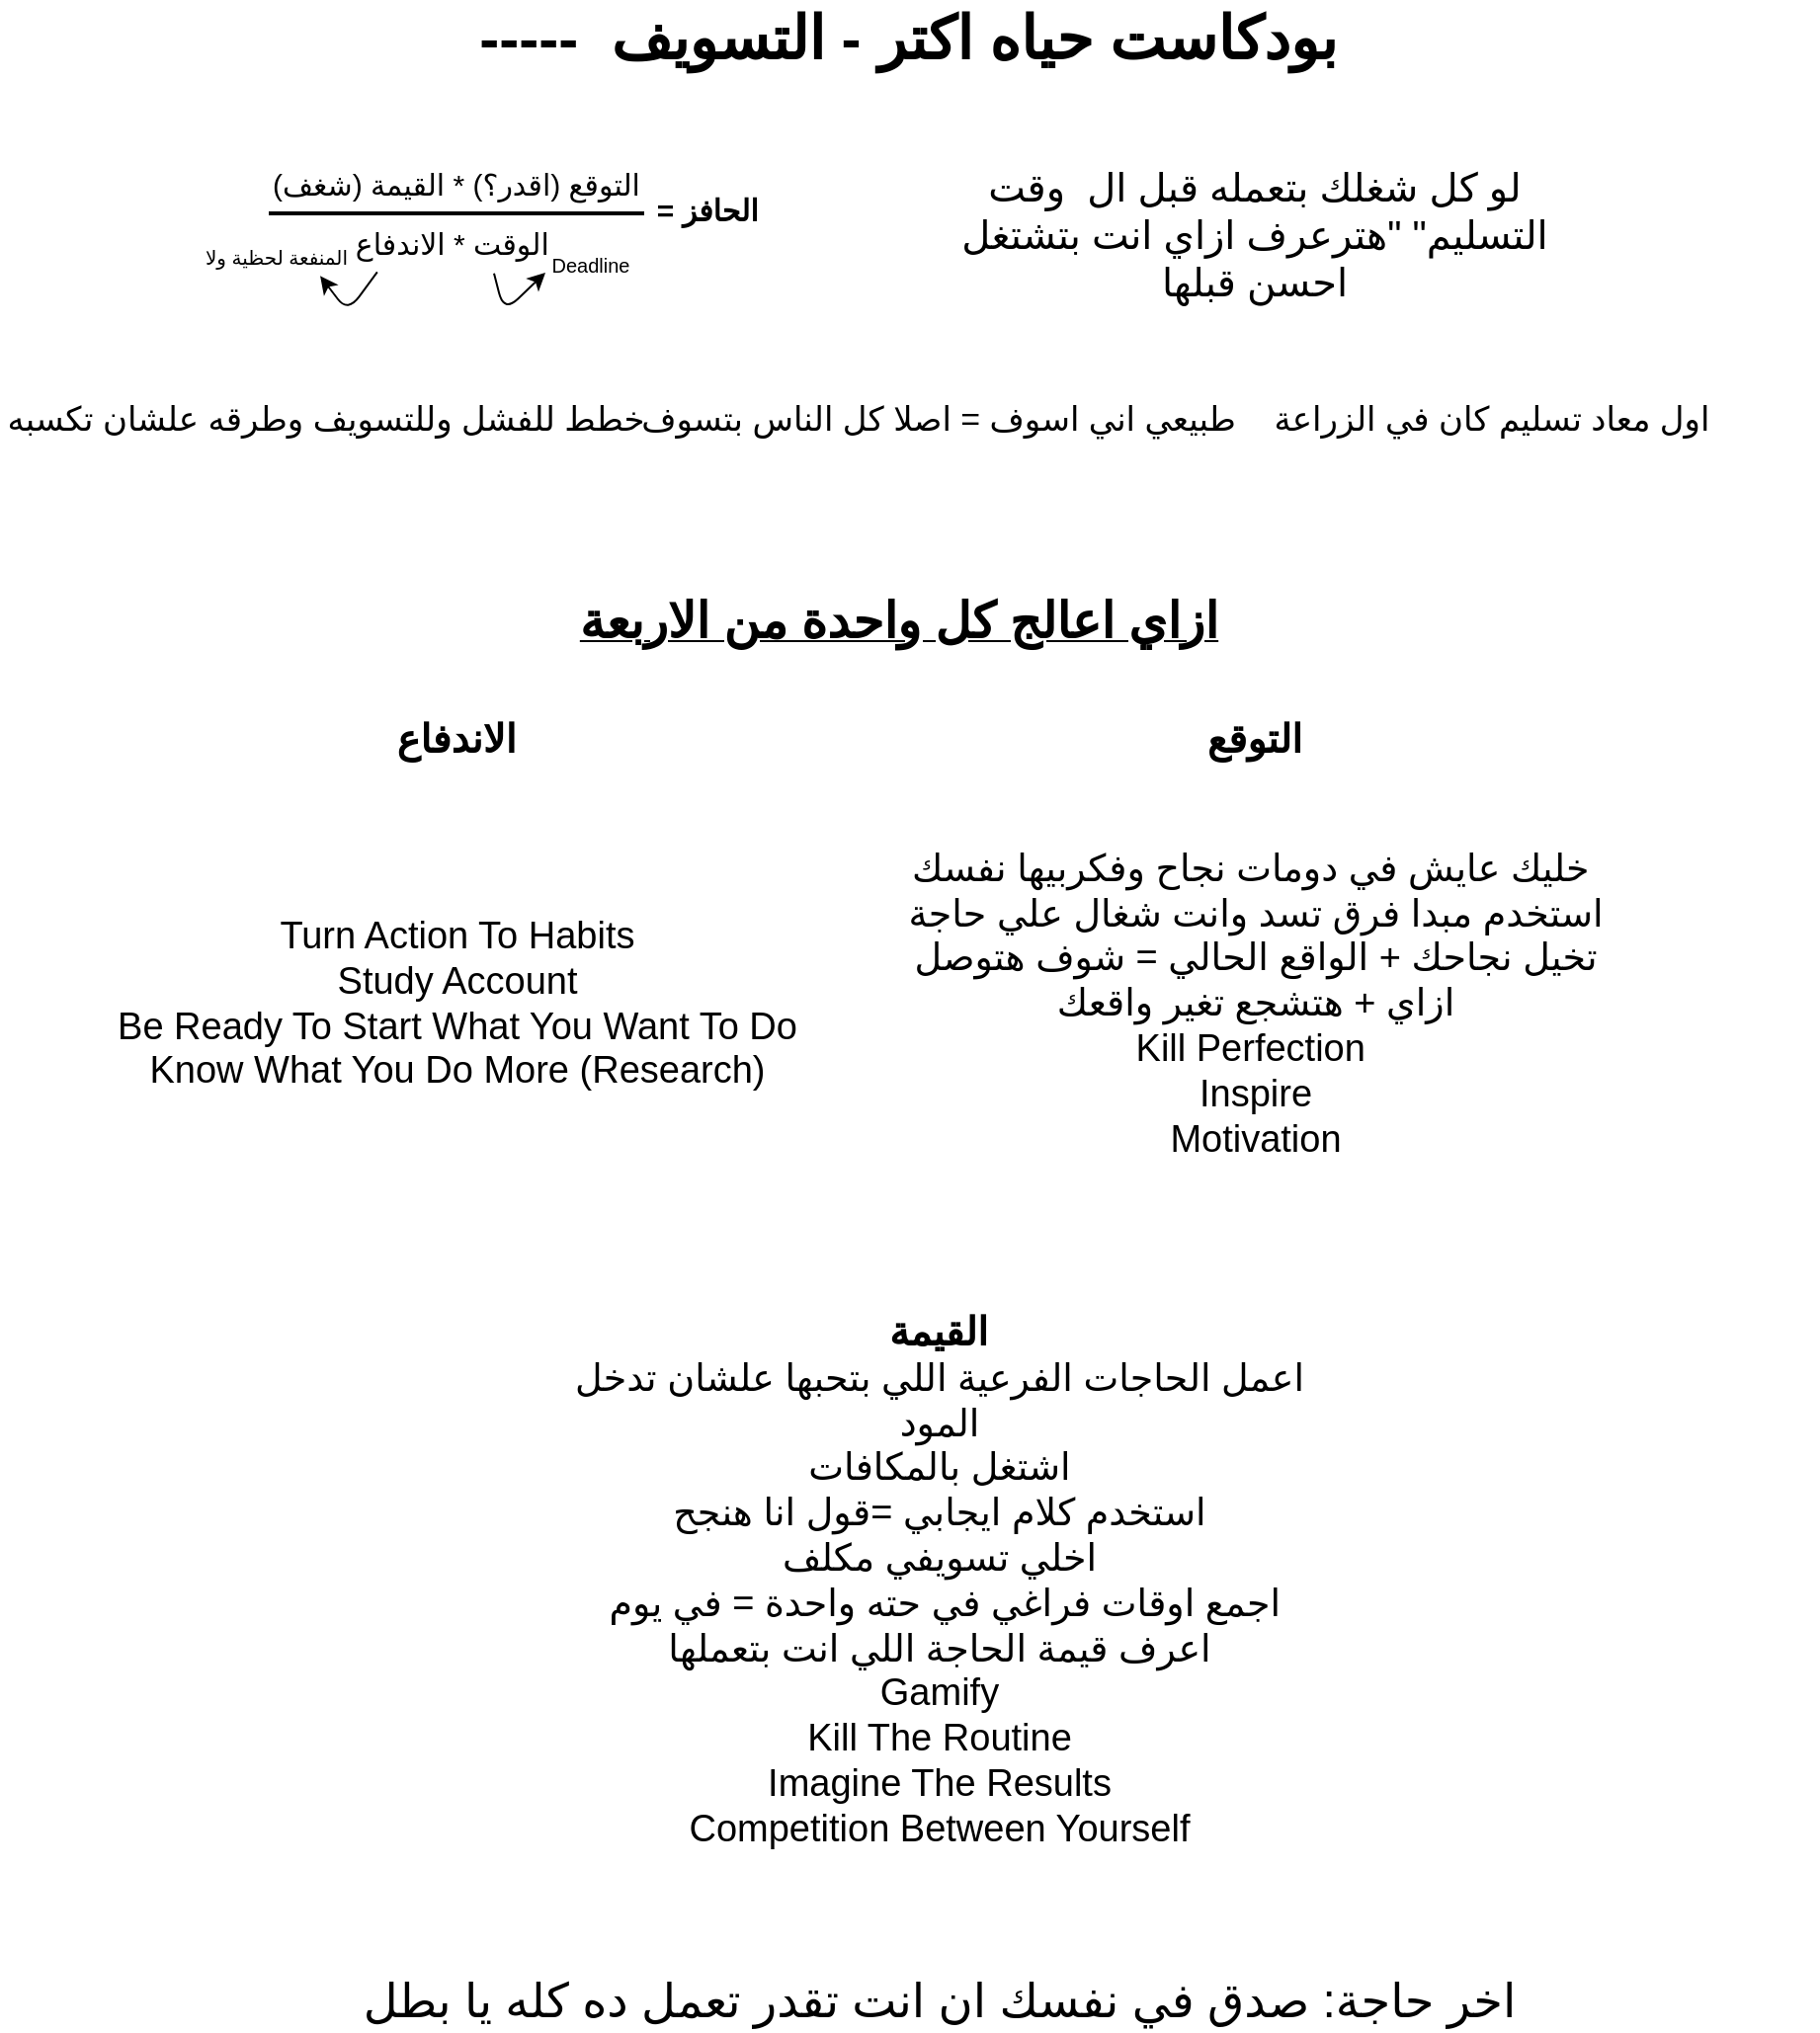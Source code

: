 <mxfile version="16.0.0" type="github"><diagram id="FuB94w1wxTKwmmna0Lcv" name="Page-1"><mxGraphModel dx="979" dy="325" grid="0" gridSize="10" guides="1" tooltips="1" connect="1" arrows="1" fold="1" page="0" pageScale="1" pageWidth="850" pageHeight="1100" background="none" math="0" shadow="0"><root><mxCell id="0"/><mxCell id="1" parent="0"/><mxCell id="dPRUDipxpzmfQ3-VgYIL-17" value="&lt;font style=&quot;font-size: 20px&quot;&gt;الاندفاع&lt;/font&gt;" style="text;html=1;strokeColor=none;fillColor=none;align=center;verticalAlign=middle;whiteSpace=wrap;rounded=0;fontSize=20;fontStyle=1" parent="1" vertex="1"><mxGeometry x="191.25" y="400" width="60" height="30" as="geometry"/></mxCell><mxCell id="dPRUDipxpzmfQ3-VgYIL-19" value="&lt;span style=&quot;font-size: 19px&quot;&gt;Turn Action To Habits&lt;/span&gt;&lt;br&gt;&lt;span style=&quot;font-size: 19px&quot;&gt;Study Account&lt;/span&gt;&lt;br&gt;&lt;span style=&quot;font-size: 19px&quot;&gt;Be Ready To Start What You Want To Do&lt;/span&gt;&lt;br&gt;&lt;span style=&quot;font-size: 19px&quot;&gt;Know What You Do More (Research)&lt;/span&gt;" style="text;html=1;strokeColor=none;fillColor=none;align=center;verticalAlign=middle;whiteSpace=wrap;rounded=0;fontSize=9;" parent="1" vertex="1"><mxGeometry x="30" y="470" width="382.5" height="160" as="geometry"/></mxCell><mxCell id="dPRUDipxpzmfQ3-VgYIL-21" value="&lt;span style=&quot;font-size: 20px;&quot;&gt;لو كل شغلك بتعمله قبل ال&amp;nbsp; وقت التسليم&quot; &quot;هترعرف ازاي انت بتشتغل احسن قبلها&lt;/span&gt;" style="text;html=1;strokeColor=none;fillColor=none;align=center;verticalAlign=middle;whiteSpace=wrap;rounded=0;fontSize=20;" parent="1" vertex="1"><mxGeometry x="460" y="145" width="330" height="30" as="geometry"/></mxCell><mxCell id="dPRUDipxpzmfQ3-VgYIL-24" value="" style="group" parent="1" vertex="1" connectable="0"><mxGeometry x="80" y="120" width="296" height="80" as="geometry"/></mxCell><mxCell id="dPRUDipxpzmfQ3-VgYIL-2" value="" style="endArrow=none;html=1;strokeWidth=2;rounded=1;strokeColor=default;entryX=0;entryY=0.567;entryDx=0;entryDy=0;entryPerimeter=0;" parent="dPRUDipxpzmfQ3-VgYIL-24" target="dPRUDipxpzmfQ3-VgYIL-3" edge="1"><mxGeometry width="50" height="50" relative="1" as="geometry"><mxPoint x="46" y="30" as="sourcePoint"/><mxPoint x="226" y="30" as="targetPoint"/></mxGeometry></mxCell><mxCell id="dPRUDipxpzmfQ3-VgYIL-3" value="&lt;font style=&quot;font-size: 15px&quot;&gt;&lt;b&gt;&amp;nbsp;= الحافز&lt;/b&gt;&lt;/font&gt;" style="text;html=1;strokeColor=none;fillColor=none;align=center;verticalAlign=middle;whiteSpace=wrap;rounded=0;strokeWidth=1;" parent="dPRUDipxpzmfQ3-VgYIL-24" vertex="1"><mxGeometry x="236" y="13" width="60" height="30" as="geometry"/></mxCell><mxCell id="dPRUDipxpzmfQ3-VgYIL-4" value="(التوقع (اقدر؟) * القيمة (شغف" style="text;html=1;strokeColor=none;fillColor=none;align=center;verticalAlign=middle;whiteSpace=wrap;rounded=0;fontSize=15;" parent="dPRUDipxpzmfQ3-VgYIL-24" vertex="1"><mxGeometry x="46" width="190" height="30" as="geometry"/></mxCell><mxCell id="dPRUDipxpzmfQ3-VgYIL-10" style="edgeStyle=none;rounded=1;orthogonalLoop=1;jettySize=auto;html=1;fontSize=19;strokeColor=default;strokeWidth=1;exitX=0.289;exitY=0.989;exitDx=0;exitDy=0;exitPerimeter=0;entryX=0.137;entryY=1.056;entryDx=0;entryDy=0;entryPerimeter=0;" parent="dPRUDipxpzmfQ3-VgYIL-24" source="dPRUDipxpzmfQ3-VgYIL-8" target="dPRUDipxpzmfQ3-VgYIL-8" edge="1"><mxGeometry relative="1" as="geometry"><mxPoint x="66" y="70" as="targetPoint"/><Array as="points"><mxPoint x="86" y="80"/></Array></mxGeometry></mxCell><mxCell id="dPRUDipxpzmfQ3-VgYIL-8" value="الوقت * الاندفاع&amp;nbsp;" style="text;html=1;strokeColor=none;fillColor=none;align=center;verticalAlign=middle;whiteSpace=wrap;rounded=0;fontSize=15;" parent="dPRUDipxpzmfQ3-VgYIL-24" vertex="1"><mxGeometry x="46" y="30" width="190" height="30" as="geometry"/></mxCell><mxCell id="dPRUDipxpzmfQ3-VgYIL-12" style="edgeStyle=none;rounded=1;orthogonalLoop=1;jettySize=auto;html=1;fontSize=19;strokeColor=default;strokeWidth=1;exitX=0.6;exitY=1.011;exitDx=0;exitDy=0;exitPerimeter=0;" parent="dPRUDipxpzmfQ3-VgYIL-24" source="dPRUDipxpzmfQ3-VgYIL-8" edge="1"><mxGeometry relative="1" as="geometry"><mxPoint x="186" y="60" as="targetPoint"/><mxPoint x="164.88" y="60" as="sourcePoint"/><Array as="points"><mxPoint x="165" y="80"/></Array></mxGeometry></mxCell><mxCell id="dPRUDipxpzmfQ3-VgYIL-13" value="&lt;font style=&quot;font-size: 10px;&quot;&gt;Deadline&lt;/font&gt;" style="text;html=1;strokeColor=none;fillColor=none;align=center;verticalAlign=middle;whiteSpace=wrap;rounded=0;fontSize=10;" parent="dPRUDipxpzmfQ3-VgYIL-24" vertex="1"><mxGeometry x="179" y="41" width="60" height="30" as="geometry"/></mxCell><mxCell id="dPRUDipxpzmfQ3-VgYIL-16" value="&lt;font size=&quot;1&quot;&gt;المنفعة لحظية ولا&lt;/font&gt;" style="text;html=1;strokeColor=none;fillColor=none;align=center;verticalAlign=middle;whiteSpace=wrap;rounded=0;fontSize=19;" parent="dPRUDipxpzmfQ3-VgYIL-24" vertex="1"><mxGeometry y="35" width="100" height="30" as="geometry"/></mxCell><mxCell id="dPRUDipxpzmfQ3-VgYIL-26" value="&lt;span style=&quot;font-size: 17px;&quot;&gt;اول معاد تسليم كان في الزراعة&lt;/span&gt;" style="text;html=1;strokeColor=none;fillColor=none;align=center;verticalAlign=middle;whiteSpace=wrap;rounded=0;fontSize=17;" parent="1" vertex="1"><mxGeometry x="580" y="240" width="330" height="30" as="geometry"/></mxCell><mxCell id="dPRUDipxpzmfQ3-VgYIL-27" value="&lt;span style=&quot;font-size: 17px&quot;&gt;طبيعي اني اسوف = اصلا كل الناس بتسوف&lt;/span&gt;" style="text;html=1;strokeColor=none;fillColor=none;align=center;verticalAlign=middle;whiteSpace=wrap;rounded=0;fontSize=17;" parent="1" vertex="1"><mxGeometry x="300" y="240" width="330" height="30" as="geometry"/></mxCell><mxCell id="dPRUDipxpzmfQ3-VgYIL-29" value="&lt;span style=&quot;font-size: 17px&quot;&gt;خطط للفشل وللتسويف وطرقه علشان تكسبه&lt;/span&gt;" style="text;html=1;strokeColor=none;fillColor=none;align=center;verticalAlign=middle;whiteSpace=wrap;rounded=0;fontSize=17;" parent="1" vertex="1"><mxGeometry x="-10" y="240" width="330" height="30" as="geometry"/></mxCell><mxCell id="dPRUDipxpzmfQ3-VgYIL-30" value="&lt;font style=&quot;font-size: 25px&quot;&gt;ازاي اعالج كل واحدة من الاربعة&lt;/font&gt;" style="text;html=1;strokeColor=none;fillColor=none;align=center;verticalAlign=middle;whiteSpace=wrap;rounded=0;fontSize=17;fontStyle=5" parent="1" vertex="1"><mxGeometry x="280" y="340" width="330" height="30" as="geometry"/></mxCell><mxCell id="dPRUDipxpzmfQ3-VgYIL-31" value="&lt;span style=&quot;font-size: 30px ; font-weight: 700 ; text-align: left&quot;&gt;&amp;nbsp;-----&amp;nbsp; بودكاست حياه اكتر - التسويف&lt;/span&gt;" style="text;html=1;align=center;verticalAlign=middle;resizable=0;points=[];autosize=1;strokeColor=none;fillColor=none;fontSize=25;" parent="1" vertex="1"><mxGeometry x="255" y="43" width="380" height="35" as="geometry"/></mxCell><mxCell id="dPRUDipxpzmfQ3-VgYIL-41" value="&lt;span style=&quot;font-size: 19px&quot;&gt;خليك عايش في دومات نجاح وفكربيها نفسك&amp;nbsp;&lt;br&gt;استخدم مبدا فرق تسد وانت شغال علي حاجة&lt;br&gt;تخيل نجاحك + الواقع الحالي = شوف هتوصل ازاي + هتشجع تغير واقعك&lt;br&gt;Kill Perfection&amp;nbsp;&lt;br&gt;Inspire&lt;br&gt;Motivation&lt;br&gt;&lt;/span&gt;" style="text;html=1;strokeColor=none;fillColor=none;align=center;verticalAlign=middle;whiteSpace=wrap;rounded=0;fontSize=9;" parent="1" vertex="1"><mxGeometry x="433.75" y="455" width="382.5" height="190" as="geometry"/></mxCell><mxCell id="dPRUDipxpzmfQ3-VgYIL-42" value="التوقع" style="text;html=1;strokeColor=none;fillColor=none;align=center;verticalAlign=middle;whiteSpace=wrap;rounded=0;fontSize=20;fontStyle=1" parent="1" vertex="1"><mxGeometry x="595" y="400" width="60" height="30" as="geometry"/></mxCell><mxCell id="dPRUDipxpzmfQ3-VgYIL-48" value="&lt;font style=&quot;font-size: 20px;&quot;&gt;القيمة&lt;/font&gt;" style="text;html=1;strokeColor=none;fillColor=none;align=center;verticalAlign=middle;whiteSpace=wrap;rounded=0;fontSize=20;fontStyle=1" parent="1" vertex="1"><mxGeometry x="435" y="700" width="60" height="30" as="geometry"/></mxCell><mxCell id="dPRUDipxpzmfQ3-VgYIL-49" value="&lt;span style=&quot;font-size: 19px&quot;&gt;اعمل الحاجات الفرعية اللي بتحبها علشان تدخل المود&lt;/span&gt;&lt;br&gt;&lt;span style=&quot;font-size: 19px&quot;&gt;اشتغل بالمكافات&lt;/span&gt;&lt;br&gt;&lt;span style=&quot;font-size: 19px&quot;&gt;استخدم كلام ايجابي =قول انا هنجح&lt;/span&gt;&lt;br&gt;&lt;span style=&quot;font-size: 19px&quot;&gt;اخلي تسويفي مكلف&lt;/span&gt;&lt;br&gt;&lt;span style=&quot;font-size: 19px&quot;&gt;&amp;nbsp;اجمع اوقات فراغي في حته واحدة = في يوم&lt;br&gt;&lt;/span&gt;&lt;span style=&quot;font-size: 19px&quot;&gt;اعرف قيمة الحاجة اللي انت بتعملها&lt;br&gt;Gamify&lt;br&gt;Kill The Routine&lt;/span&gt;&lt;br&gt;&lt;span style=&quot;font-size: 19px&quot;&gt;Imagine The Results&lt;br&gt;Competition Between Yourself&lt;/span&gt;&lt;br&gt;&lt;span style=&quot;font-size: 19px&quot;&gt;&amp;nbsp;&lt;/span&gt;" style="text;html=1;strokeColor=none;fillColor=none;align=center;verticalAlign=middle;whiteSpace=wrap;rounded=0;fontSize=9;" parent="1" vertex="1"><mxGeometry x="273.75" y="770" width="382.5" height="190" as="geometry"/></mxCell><mxCell id="dPRUDipxpzmfQ3-VgYIL-50" value="&lt;font style=&quot;font-size: 24px&quot;&gt;اخر حاجة: صدق في نفسك ان انت تقدر تعمل ده كله يا بطل&lt;/font&gt;" style="text;html=1;align=center;verticalAlign=middle;resizable=0;points=[];autosize=1;strokeColor=none;fillColor=none;fontSize=24;" parent="1" vertex="1"><mxGeometry x="230" y="1040" width="470" height="30" as="geometry"/></mxCell></root></mxGraphModel></diagram></mxfile>